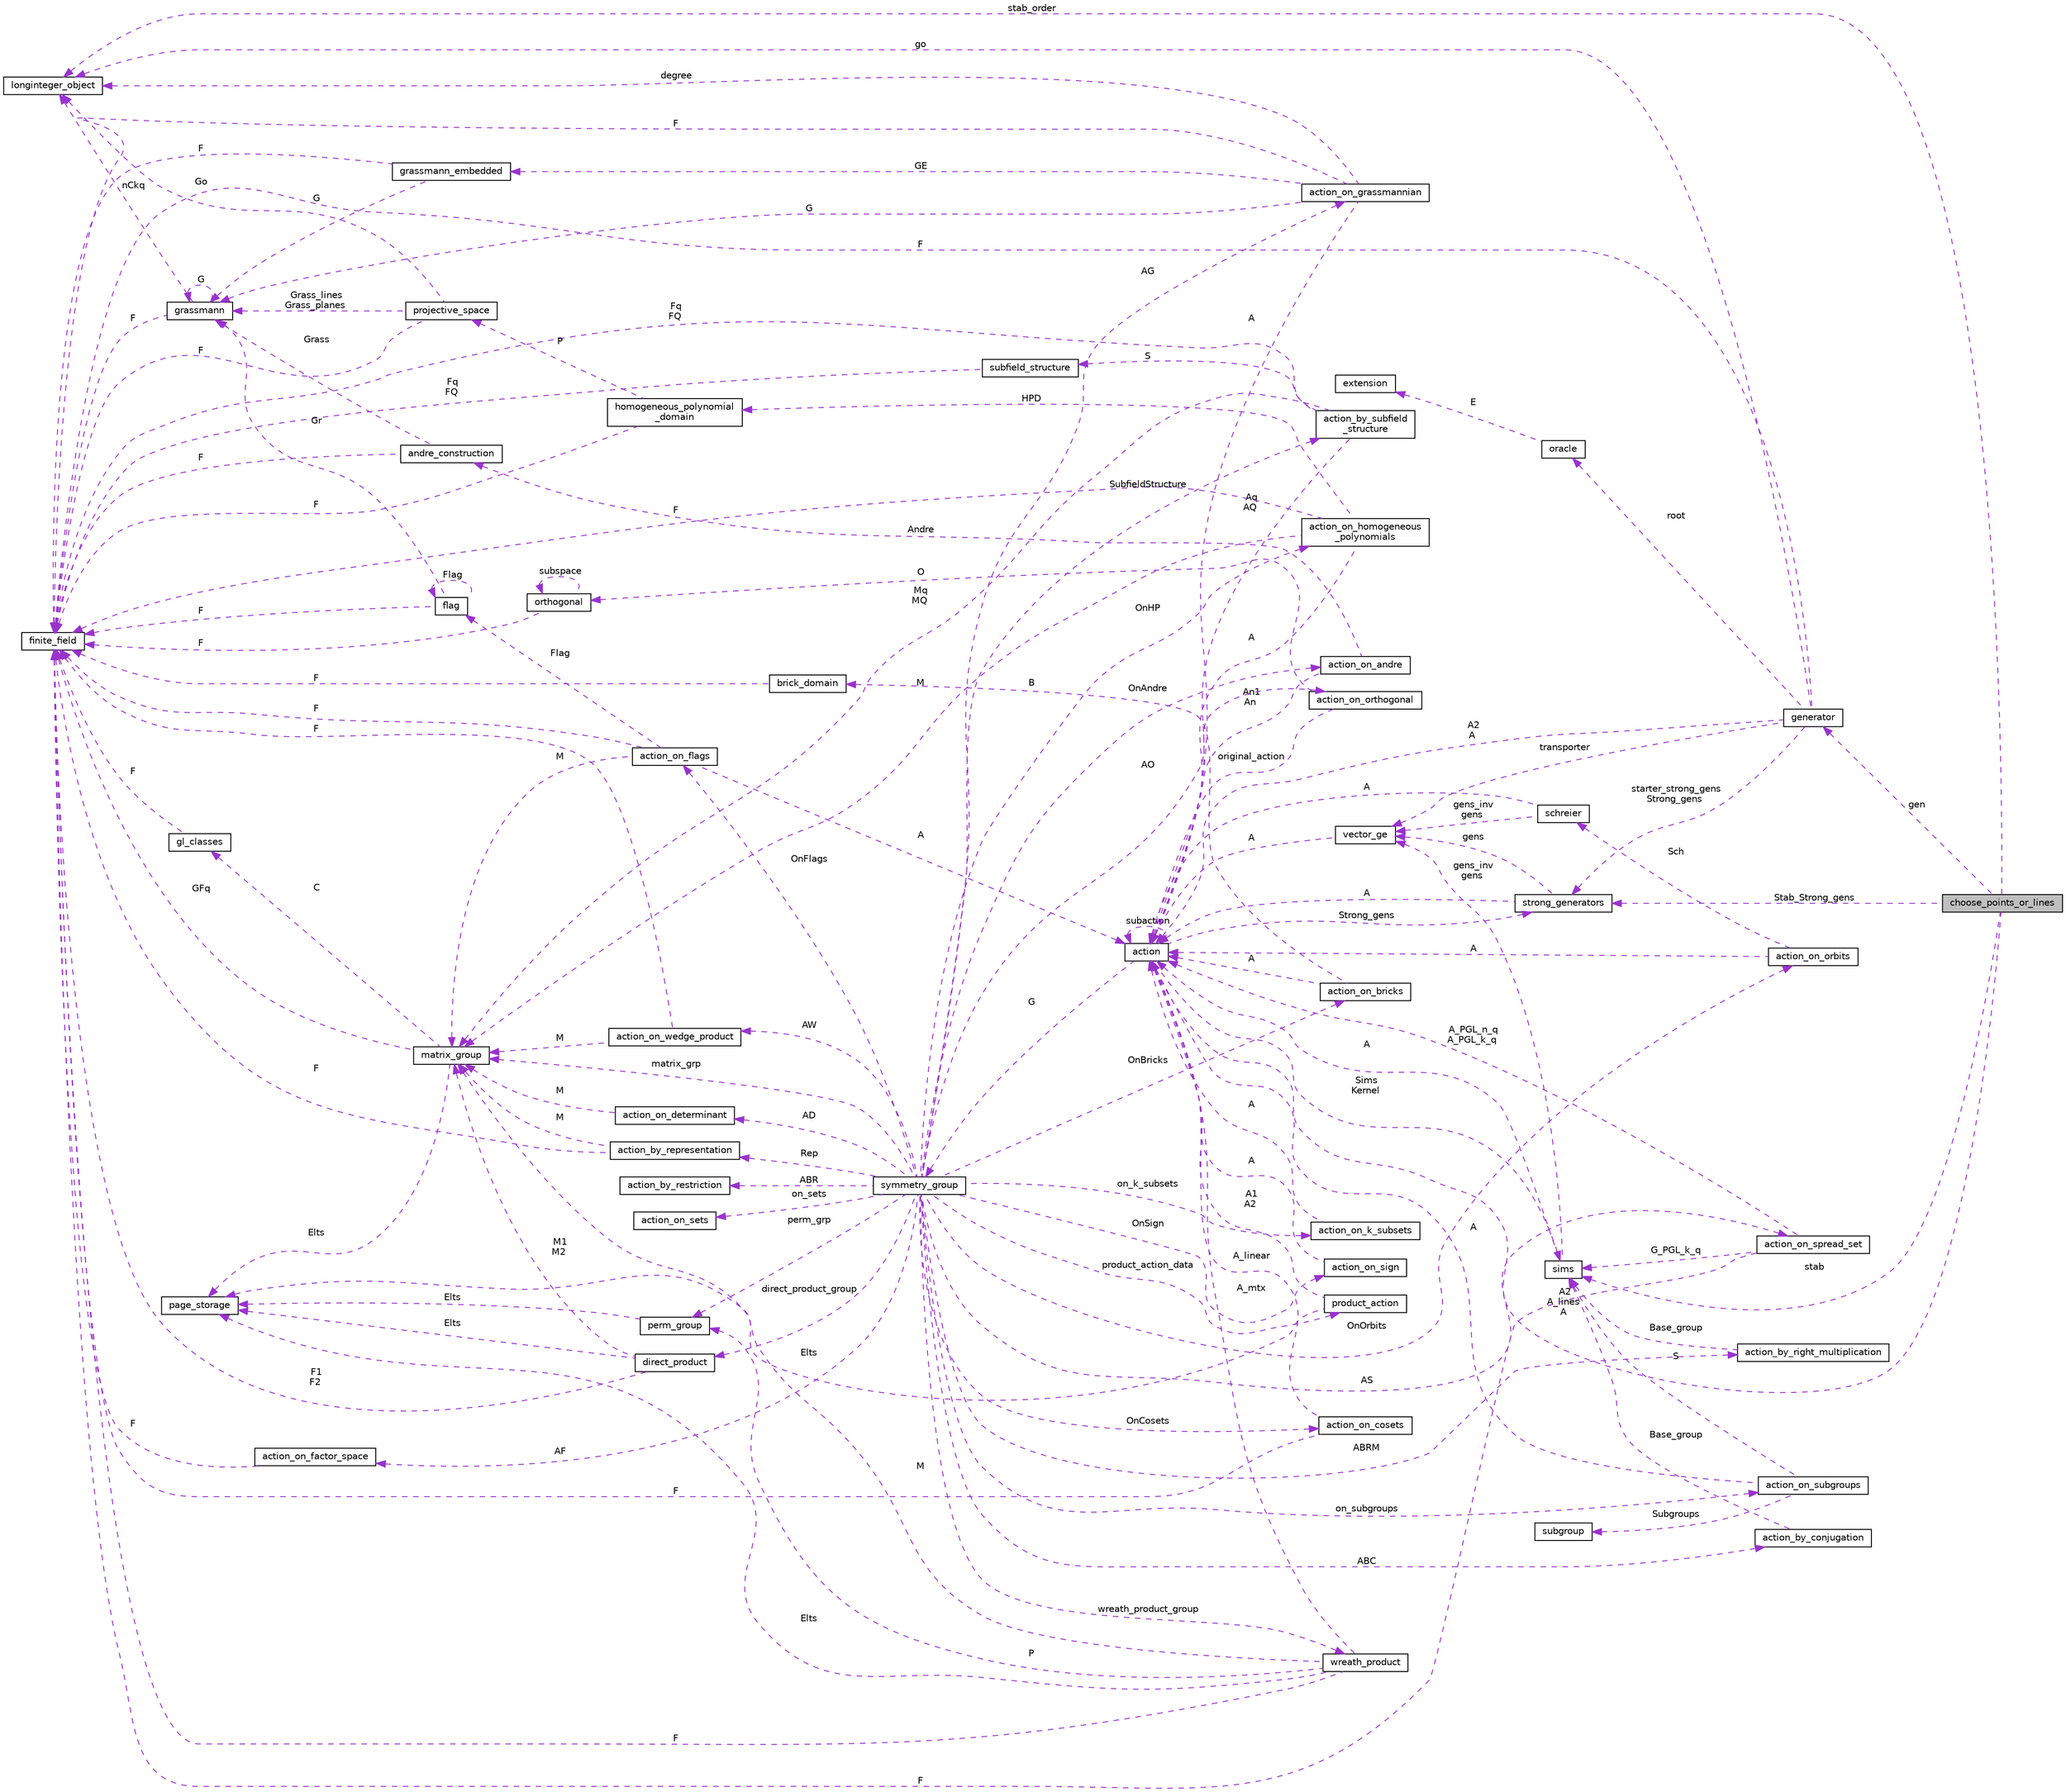 digraph "choose_points_or_lines"
{
  edge [fontname="Helvetica",fontsize="10",labelfontname="Helvetica",labelfontsize="10"];
  node [fontname="Helvetica",fontsize="10",shape=record];
  rankdir="LR";
  Node1 [label="choose_points_or_lines",height=0.2,width=0.4,color="black", fillcolor="grey75", style="filled", fontcolor="black"];
  Node2 -> Node1 [dir="back",color="darkorchid3",fontsize="10",style="dashed",label=" gen" ,fontname="Helvetica"];
  Node2 [label="generator",height=0.2,width=0.4,color="black", fillcolor="white", style="filled",URL="$d7/d73/classgenerator.html"];
  Node3 -> Node2 [dir="back",color="darkorchid3",fontsize="10",style="dashed",label=" go" ,fontname="Helvetica"];
  Node3 [label="longinteger_object",height=0.2,width=0.4,color="black", fillcolor="white", style="filled",URL="$dd/d7e/classlonginteger__object.html"];
  Node4 -> Node2 [dir="back",color="darkorchid3",fontsize="10",style="dashed",label=" A2\nA" ,fontname="Helvetica"];
  Node4 [label="action",height=0.2,width=0.4,color="black", fillcolor="white", style="filled",URL="$d2/d86/classaction.html"];
  Node5 -> Node4 [dir="back",color="darkorchid3",fontsize="10",style="dashed",label=" G" ,fontname="Helvetica"];
  Node5 [label="symmetry_group",height=0.2,width=0.4,color="black", fillcolor="white", style="filled",URL="$dd/d3b/unionsymmetry__group.html"];
  Node6 -> Node5 [dir="back",color="darkorchid3",fontsize="10",style="dashed",label=" product_action_data" ,fontname="Helvetica"];
  Node6 [label="product_action",height=0.2,width=0.4,color="black", fillcolor="white", style="filled",URL="$d8/d74/classproduct__action.html"];
  Node7 -> Node6 [dir="back",color="darkorchid3",fontsize="10",style="dashed",label=" Elts" ,fontname="Helvetica"];
  Node7 [label="page_storage",height=0.2,width=0.4,color="black", fillcolor="white", style="filled",URL="$dc/d72/classpage__storage.html"];
  Node4 -> Node6 [dir="back",color="darkorchid3",fontsize="10",style="dashed",label=" A1\nA2" ,fontname="Helvetica"];
  Node8 -> Node5 [dir="back",color="darkorchid3",fontsize="10",style="dashed",label=" ABR" ,fontname="Helvetica"];
  Node8 [label="action_by_restriction",height=0.2,width=0.4,color="black", fillcolor="white", style="filled",URL="$d1/d7e/classaction__by__restriction.html"];
  Node9 -> Node5 [dir="back",color="darkorchid3",fontsize="10",style="dashed",label=" OnFlags" ,fontname="Helvetica"];
  Node9 [label="action_on_flags",height=0.2,width=0.4,color="black", fillcolor="white", style="filled",URL="$dd/dc4/classaction__on__flags.html"];
  Node4 -> Node9 [dir="back",color="darkorchid3",fontsize="10",style="dashed",label=" A" ,fontname="Helvetica"];
  Node10 -> Node9 [dir="back",color="darkorchid3",fontsize="10",style="dashed",label=" M" ,fontname="Helvetica"];
  Node10 [label="matrix_group",height=0.2,width=0.4,color="black", fillcolor="white", style="filled",URL="$d3/ded/classmatrix__group.html"];
  Node7 -> Node10 [dir="back",color="darkorchid3",fontsize="10",style="dashed",label=" Elts" ,fontname="Helvetica"];
  Node11 -> Node10 [dir="back",color="darkorchid3",fontsize="10",style="dashed",label=" C" ,fontname="Helvetica"];
  Node11 [label="gl_classes",height=0.2,width=0.4,color="black", fillcolor="white", style="filled",URL="$d6/dab/classgl__classes.html"];
  Node12 -> Node11 [dir="back",color="darkorchid3",fontsize="10",style="dashed",label=" F" ,fontname="Helvetica"];
  Node12 [label="finite_field",height=0.2,width=0.4,color="black", fillcolor="white", style="filled",URL="$df/d5a/classfinite__field.html"];
  Node12 -> Node10 [dir="back",color="darkorchid3",fontsize="10",style="dashed",label=" GFq" ,fontname="Helvetica"];
  Node13 -> Node9 [dir="back",color="darkorchid3",fontsize="10",style="dashed",label=" Flag" ,fontname="Helvetica"];
  Node13 [label="flag",height=0.2,width=0.4,color="black", fillcolor="white", style="filled",URL="$d8/d06/classflag.html"];
  Node13 -> Node13 [dir="back",color="darkorchid3",fontsize="10",style="dashed",label=" Flag" ,fontname="Helvetica"];
  Node14 -> Node13 [dir="back",color="darkorchid3",fontsize="10",style="dashed",label=" Gr" ,fontname="Helvetica"];
  Node14 [label="grassmann",height=0.2,width=0.4,color="black", fillcolor="white", style="filled",URL="$df/d02/classgrassmann.html"];
  Node3 -> Node14 [dir="back",color="darkorchid3",fontsize="10",style="dashed",label=" nCkq" ,fontname="Helvetica"];
  Node14 -> Node14 [dir="back",color="darkorchid3",fontsize="10",style="dashed",label=" G" ,fontname="Helvetica"];
  Node12 -> Node14 [dir="back",color="darkorchid3",fontsize="10",style="dashed",label=" F" ,fontname="Helvetica"];
  Node12 -> Node13 [dir="back",color="darkorchid3",fontsize="10",style="dashed",label=" F" ,fontname="Helvetica"];
  Node12 -> Node9 [dir="back",color="darkorchid3",fontsize="10",style="dashed",label=" F" ,fontname="Helvetica"];
  Node15 -> Node5 [dir="back",color="darkorchid3",fontsize="10",style="dashed",label=" AW" ,fontname="Helvetica"];
  Node15 [label="action_on_wedge_product",height=0.2,width=0.4,color="black", fillcolor="white", style="filled",URL="$d0/deb/classaction__on__wedge__product.html"];
  Node10 -> Node15 [dir="back",color="darkorchid3",fontsize="10",style="dashed",label=" M" ,fontname="Helvetica"];
  Node12 -> Node15 [dir="back",color="darkorchid3",fontsize="10",style="dashed",label=" F" ,fontname="Helvetica"];
  Node16 -> Node5 [dir="back",color="darkorchid3",fontsize="10",style="dashed",label=" AF" ,fontname="Helvetica"];
  Node16 [label="action_on_factor_space",height=0.2,width=0.4,color="black", fillcolor="white", style="filled",URL="$d5/d25/classaction__on__factor__space.html"];
  Node12 -> Node16 [dir="back",color="darkorchid3",fontsize="10",style="dashed",label=" F" ,fontname="Helvetica"];
  Node17 -> Node5 [dir="back",color="darkorchid3",fontsize="10",style="dashed",label=" OnCosets" ,fontname="Helvetica"];
  Node17 [label="action_on_cosets",height=0.2,width=0.4,color="black", fillcolor="white", style="filled",URL="$d3/d72/classaction__on__cosets.html"];
  Node4 -> Node17 [dir="back",color="darkorchid3",fontsize="10",style="dashed",label=" A_linear" ,fontname="Helvetica"];
  Node12 -> Node17 [dir="back",color="darkorchid3",fontsize="10",style="dashed",label=" F" ,fontname="Helvetica"];
  Node18 -> Node5 [dir="back",color="darkorchid3",fontsize="10",style="dashed",label=" AO" ,fontname="Helvetica"];
  Node18 [label="action_on_orthogonal",height=0.2,width=0.4,color="black", fillcolor="white", style="filled",URL="$dc/d87/classaction__on__orthogonal.html"];
  Node4 -> Node18 [dir="back",color="darkorchid3",fontsize="10",style="dashed",label=" original_action" ,fontname="Helvetica"];
  Node19 -> Node18 [dir="back",color="darkorchid3",fontsize="10",style="dashed",label=" O" ,fontname="Helvetica"];
  Node19 [label="orthogonal",height=0.2,width=0.4,color="black", fillcolor="white", style="filled",URL="$d7/daa/classorthogonal.html"];
  Node19 -> Node19 [dir="back",color="darkorchid3",fontsize="10",style="dashed",label=" subspace" ,fontname="Helvetica"];
  Node12 -> Node19 [dir="back",color="darkorchid3",fontsize="10",style="dashed",label=" F" ,fontname="Helvetica"];
  Node20 -> Node5 [dir="back",color="darkorchid3",fontsize="10",style="dashed",label=" AG" ,fontname="Helvetica"];
  Node20 [label="action_on_grassmannian",height=0.2,width=0.4,color="black", fillcolor="white", style="filled",URL="$d9/ddf/classaction__on__grassmannian.html"];
  Node3 -> Node20 [dir="back",color="darkorchid3",fontsize="10",style="dashed",label=" degree" ,fontname="Helvetica"];
  Node21 -> Node20 [dir="back",color="darkorchid3",fontsize="10",style="dashed",label=" GE" ,fontname="Helvetica"];
  Node21 [label="grassmann_embedded",height=0.2,width=0.4,color="black", fillcolor="white", style="filled",URL="$d4/dda/classgrassmann__embedded.html"];
  Node14 -> Node21 [dir="back",color="darkorchid3",fontsize="10",style="dashed",label=" G" ,fontname="Helvetica"];
  Node12 -> Node21 [dir="back",color="darkorchid3",fontsize="10",style="dashed",label=" F" ,fontname="Helvetica"];
  Node4 -> Node20 [dir="back",color="darkorchid3",fontsize="10",style="dashed",label=" A" ,fontname="Helvetica"];
  Node14 -> Node20 [dir="back",color="darkorchid3",fontsize="10",style="dashed",label=" G" ,fontname="Helvetica"];
  Node12 -> Node20 [dir="back",color="darkorchid3",fontsize="10",style="dashed",label=" F" ,fontname="Helvetica"];
  Node22 -> Node5 [dir="back",color="darkorchid3",fontsize="10",style="dashed",label=" OnHP" ,fontname="Helvetica"];
  Node22 [label="action_on_homogeneous\l_polynomials",height=0.2,width=0.4,color="black", fillcolor="white", style="filled",URL="$d5/dd4/classaction__on__homogeneous__polynomials.html"];
  Node4 -> Node22 [dir="back",color="darkorchid3",fontsize="10",style="dashed",label=" A" ,fontname="Helvetica"];
  Node10 -> Node22 [dir="back",color="darkorchid3",fontsize="10",style="dashed",label=" M" ,fontname="Helvetica"];
  Node12 -> Node22 [dir="back",color="darkorchid3",fontsize="10",style="dashed",label=" F" ,fontname="Helvetica"];
  Node23 -> Node22 [dir="back",color="darkorchid3",fontsize="10",style="dashed",label=" HPD" ,fontname="Helvetica"];
  Node23 [label="homogeneous_polynomial\l_domain",height=0.2,width=0.4,color="black", fillcolor="white", style="filled",URL="$d2/da7/classhomogeneous__polynomial__domain.html"];
  Node24 -> Node23 [dir="back",color="darkorchid3",fontsize="10",style="dashed",label=" P" ,fontname="Helvetica"];
  Node24 [label="projective_space",height=0.2,width=0.4,color="black", fillcolor="white", style="filled",URL="$d2/d17/classprojective__space.html"];
  Node3 -> Node24 [dir="back",color="darkorchid3",fontsize="10",style="dashed",label=" Go" ,fontname="Helvetica"];
  Node12 -> Node24 [dir="back",color="darkorchid3",fontsize="10",style="dashed",label=" F" ,fontname="Helvetica"];
  Node14 -> Node24 [dir="back",color="darkorchid3",fontsize="10",style="dashed",label=" Grass_lines\nGrass_planes" ,fontname="Helvetica"];
  Node12 -> Node23 [dir="back",color="darkorchid3",fontsize="10",style="dashed",label=" F" ,fontname="Helvetica"];
  Node25 -> Node5 [dir="back",color="darkorchid3",fontsize="10",style="dashed",label=" OnOrbits" ,fontname="Helvetica"];
  Node25 [label="action_on_orbits",height=0.2,width=0.4,color="black", fillcolor="white", style="filled",URL="$da/d89/classaction__on__orbits.html"];
  Node4 -> Node25 [dir="back",color="darkorchid3",fontsize="10",style="dashed",label=" A" ,fontname="Helvetica"];
  Node26 -> Node25 [dir="back",color="darkorchid3",fontsize="10",style="dashed",label=" Sch" ,fontname="Helvetica"];
  Node26 [label="schreier",height=0.2,width=0.4,color="black", fillcolor="white", style="filled",URL="$d3/dd6/classschreier.html"];
  Node4 -> Node26 [dir="back",color="darkorchid3",fontsize="10",style="dashed",label=" A" ,fontname="Helvetica"];
  Node27 -> Node26 [dir="back",color="darkorchid3",fontsize="10",style="dashed",label=" gens_inv\ngens" ,fontname="Helvetica"];
  Node27 [label="vector_ge",height=0.2,width=0.4,color="black", fillcolor="white", style="filled",URL="$d4/d6e/classvector__ge.html"];
  Node4 -> Node27 [dir="back",color="darkorchid3",fontsize="10",style="dashed",label=" A" ,fontname="Helvetica"];
  Node28 -> Node5 [dir="back",color="darkorchid3",fontsize="10",style="dashed",label=" AD" ,fontname="Helvetica"];
  Node28 [label="action_on_determinant",height=0.2,width=0.4,color="black", fillcolor="white", style="filled",URL="$d4/d32/classaction__on__determinant.html"];
  Node10 -> Node28 [dir="back",color="darkorchid3",fontsize="10",style="dashed",label=" M" ,fontname="Helvetica"];
  Node29 -> Node5 [dir="back",color="darkorchid3",fontsize="10",style="dashed",label=" on_k_subsets" ,fontname="Helvetica"];
  Node29 [label="action_on_k_subsets",height=0.2,width=0.4,color="black", fillcolor="white", style="filled",URL="$d3/d04/classaction__on__k__subsets.html"];
  Node4 -> Node29 [dir="back",color="darkorchid3",fontsize="10",style="dashed",label=" A" ,fontname="Helvetica"];
  Node30 -> Node5 [dir="back",color="darkorchid3",fontsize="10",style="dashed",label=" wreath_product_group" ,fontname="Helvetica"];
  Node30 [label="wreath_product",height=0.2,width=0.4,color="black", fillcolor="white", style="filled",URL="$d8/dfa/classwreath__product.html"];
  Node7 -> Node30 [dir="back",color="darkorchid3",fontsize="10",style="dashed",label=" Elts" ,fontname="Helvetica"];
  Node4 -> Node30 [dir="back",color="darkorchid3",fontsize="10",style="dashed",label=" A_mtx" ,fontname="Helvetica"];
  Node10 -> Node30 [dir="back",color="darkorchid3",fontsize="10",style="dashed",label=" M" ,fontname="Helvetica"];
  Node31 -> Node30 [dir="back",color="darkorchid3",fontsize="10",style="dashed",label=" P" ,fontname="Helvetica"];
  Node31 [label="perm_group",height=0.2,width=0.4,color="black", fillcolor="white", style="filled",URL="$df/d0a/classperm__group.html"];
  Node7 -> Node31 [dir="back",color="darkorchid3",fontsize="10",style="dashed",label=" Elts" ,fontname="Helvetica"];
  Node12 -> Node30 [dir="back",color="darkorchid3",fontsize="10",style="dashed",label=" F" ,fontname="Helvetica"];
  Node32 -> Node5 [dir="back",color="darkorchid3",fontsize="10",style="dashed",label=" on_subgroups" ,fontname="Helvetica"];
  Node32 [label="action_on_subgroups",height=0.2,width=0.4,color="black", fillcolor="white", style="filled",URL="$d6/da4/classaction__on__subgroups.html"];
  Node33 -> Node32 [dir="back",color="darkorchid3",fontsize="10",style="dashed",label=" Subgroups" ,fontname="Helvetica"];
  Node33 [label="subgroup",height=0.2,width=0.4,color="black", fillcolor="white", style="filled",URL="$d0/d0a/classsubgroup.html"];
  Node4 -> Node32 [dir="back",color="darkorchid3",fontsize="10",style="dashed",label=" A" ,fontname="Helvetica"];
  Node34 -> Node32 [dir="back",color="darkorchid3",fontsize="10",style="dashed",label=" S" ,fontname="Helvetica"];
  Node34 [label="sims",height=0.2,width=0.4,color="black", fillcolor="white", style="filled",URL="$d9/df3/classsims.html"];
  Node4 -> Node34 [dir="back",color="darkorchid3",fontsize="10",style="dashed",label=" A" ,fontname="Helvetica"];
  Node27 -> Node34 [dir="back",color="darkorchid3",fontsize="10",style="dashed",label=" gens_inv\ngens" ,fontname="Helvetica"];
  Node10 -> Node5 [dir="back",color="darkorchid3",fontsize="10",style="dashed",label=" matrix_grp" ,fontname="Helvetica"];
  Node35 -> Node5 [dir="back",color="darkorchid3",fontsize="10",style="dashed",label=" ABRM" ,fontname="Helvetica"];
  Node35 [label="action_by_right_multiplication",height=0.2,width=0.4,color="black", fillcolor="white", style="filled",URL="$d5/daa/classaction__by__right__multiplication.html"];
  Node34 -> Node35 [dir="back",color="darkorchid3",fontsize="10",style="dashed",label=" Base_group" ,fontname="Helvetica"];
  Node36 -> Node5 [dir="back",color="darkorchid3",fontsize="10",style="dashed",label=" direct_product_group" ,fontname="Helvetica"];
  Node36 [label="direct_product",height=0.2,width=0.4,color="black", fillcolor="white", style="filled",URL="$dc/daf/classdirect__product.html"];
  Node7 -> Node36 [dir="back",color="darkorchid3",fontsize="10",style="dashed",label=" Elts" ,fontname="Helvetica"];
  Node10 -> Node36 [dir="back",color="darkorchid3",fontsize="10",style="dashed",label=" M1\nM2" ,fontname="Helvetica"];
  Node12 -> Node36 [dir="back",color="darkorchid3",fontsize="10",style="dashed",label=" F1\nF2" ,fontname="Helvetica"];
  Node37 -> Node5 [dir="back",color="darkorchid3",fontsize="10",style="dashed",label=" OnBricks" ,fontname="Helvetica"];
  Node37 [label="action_on_bricks",height=0.2,width=0.4,color="black", fillcolor="white", style="filled",URL="$de/d56/classaction__on__bricks.html"];
  Node4 -> Node37 [dir="back",color="darkorchid3",fontsize="10",style="dashed",label=" A" ,fontname="Helvetica"];
  Node38 -> Node37 [dir="back",color="darkorchid3",fontsize="10",style="dashed",label=" B" ,fontname="Helvetica"];
  Node38 [label="brick_domain",height=0.2,width=0.4,color="black", fillcolor="white", style="filled",URL="$da/daf/classbrick__domain.html"];
  Node12 -> Node38 [dir="back",color="darkorchid3",fontsize="10",style="dashed",label=" F" ,fontname="Helvetica"];
  Node39 -> Node5 [dir="back",color="darkorchid3",fontsize="10",style="dashed",label=" ABC" ,fontname="Helvetica"];
  Node39 [label="action_by_conjugation",height=0.2,width=0.4,color="black", fillcolor="white", style="filled",URL="$d3/dda/classaction__by__conjugation.html"];
  Node34 -> Node39 [dir="back",color="darkorchid3",fontsize="10",style="dashed",label=" Base_group" ,fontname="Helvetica"];
  Node40 -> Node5 [dir="back",color="darkorchid3",fontsize="10",style="dashed",label=" OnSign" ,fontname="Helvetica"];
  Node40 [label="action_on_sign",height=0.2,width=0.4,color="black", fillcolor="white", style="filled",URL="$da/d06/classaction__on__sign.html"];
  Node4 -> Node40 [dir="back",color="darkorchid3",fontsize="10",style="dashed",label=" A" ,fontname="Helvetica"];
  Node41 -> Node5 [dir="back",color="darkorchid3",fontsize="10",style="dashed",label=" SubfieldStructure" ,fontname="Helvetica"];
  Node41 [label="action_by_subfield\l_structure",height=0.2,width=0.4,color="black", fillcolor="white", style="filled",URL="$dd/d67/classaction__by__subfield__structure.html"];
  Node4 -> Node41 [dir="back",color="darkorchid3",fontsize="10",style="dashed",label=" Aq\nAQ" ,fontname="Helvetica"];
  Node42 -> Node41 [dir="back",color="darkorchid3",fontsize="10",style="dashed",label=" S" ,fontname="Helvetica"];
  Node42 [label="subfield_structure",height=0.2,width=0.4,color="black", fillcolor="white", style="filled",URL="$d4/d43/classsubfield__structure.html"];
  Node12 -> Node42 [dir="back",color="darkorchid3",fontsize="10",style="dashed",label=" Fq\nFQ" ,fontname="Helvetica"];
  Node10 -> Node41 [dir="back",color="darkorchid3",fontsize="10",style="dashed",label=" Mq\nMQ" ,fontname="Helvetica"];
  Node12 -> Node41 [dir="back",color="darkorchid3",fontsize="10",style="dashed",label=" Fq\nFQ" ,fontname="Helvetica"];
  Node43 -> Node5 [dir="back",color="darkorchid3",fontsize="10",style="dashed",label=" on_sets" ,fontname="Helvetica"];
  Node43 [label="action_on_sets",height=0.2,width=0.4,color="black", fillcolor="white", style="filled",URL="$da/d37/classaction__on__sets.html"];
  Node31 -> Node5 [dir="back",color="darkorchid3",fontsize="10",style="dashed",label=" perm_grp" ,fontname="Helvetica"];
  Node44 -> Node5 [dir="back",color="darkorchid3",fontsize="10",style="dashed",label=" Rep" ,fontname="Helvetica"];
  Node44 [label="action_by_representation",height=0.2,width=0.4,color="black", fillcolor="white", style="filled",URL="$d1/d9d/classaction__by__representation.html"];
  Node10 -> Node44 [dir="back",color="darkorchid3",fontsize="10",style="dashed",label=" M" ,fontname="Helvetica"];
  Node12 -> Node44 [dir="back",color="darkorchid3",fontsize="10",style="dashed",label=" F" ,fontname="Helvetica"];
  Node45 -> Node5 [dir="back",color="darkorchid3",fontsize="10",style="dashed",label=" AS" ,fontname="Helvetica"];
  Node45 [label="action_on_spread_set",height=0.2,width=0.4,color="black", fillcolor="white", style="filled",URL="$d2/d7a/classaction__on__spread__set.html"];
  Node4 -> Node45 [dir="back",color="darkorchid3",fontsize="10",style="dashed",label=" A_PGL_n_q\nA_PGL_k_q" ,fontname="Helvetica"];
  Node34 -> Node45 [dir="back",color="darkorchid3",fontsize="10",style="dashed",label=" G_PGL_k_q" ,fontname="Helvetica"];
  Node12 -> Node45 [dir="back",color="darkorchid3",fontsize="10",style="dashed",label=" F" ,fontname="Helvetica"];
  Node46 -> Node5 [dir="back",color="darkorchid3",fontsize="10",style="dashed",label=" OnAndre" ,fontname="Helvetica"];
  Node46 [label="action_on_andre",height=0.2,width=0.4,color="black", fillcolor="white", style="filled",URL="$da/d32/classaction__on__andre.html"];
  Node4 -> Node46 [dir="back",color="darkorchid3",fontsize="10",style="dashed",label=" An1\nAn" ,fontname="Helvetica"];
  Node47 -> Node46 [dir="back",color="darkorchid3",fontsize="10",style="dashed",label=" Andre" ,fontname="Helvetica"];
  Node47 [label="andre_construction",height=0.2,width=0.4,color="black", fillcolor="white", style="filled",URL="$d2/d32/classandre__construction.html"];
  Node12 -> Node47 [dir="back",color="darkorchid3",fontsize="10",style="dashed",label=" F" ,fontname="Helvetica"];
  Node14 -> Node47 [dir="back",color="darkorchid3",fontsize="10",style="dashed",label=" Grass" ,fontname="Helvetica"];
  Node4 -> Node4 [dir="back",color="darkorchid3",fontsize="10",style="dashed",label=" subaction" ,fontname="Helvetica"];
  Node48 -> Node4 [dir="back",color="darkorchid3",fontsize="10",style="dashed",label=" Strong_gens" ,fontname="Helvetica"];
  Node48 [label="strong_generators",height=0.2,width=0.4,color="black", fillcolor="white", style="filled",URL="$dc/d09/classstrong__generators.html"];
  Node4 -> Node48 [dir="back",color="darkorchid3",fontsize="10",style="dashed",label=" A" ,fontname="Helvetica"];
  Node27 -> Node48 [dir="back",color="darkorchid3",fontsize="10",style="dashed",label=" gens" ,fontname="Helvetica"];
  Node34 -> Node4 [dir="back",color="darkorchid3",fontsize="10",style="dashed",label=" Sims\nKernel" ,fontname="Helvetica"];
  Node27 -> Node2 [dir="back",color="darkorchid3",fontsize="10",style="dashed",label=" transporter" ,fontname="Helvetica"];
  Node48 -> Node2 [dir="back",color="darkorchid3",fontsize="10",style="dashed",label=" starter_strong_gens\nStrong_gens" ,fontname="Helvetica"];
  Node12 -> Node2 [dir="back",color="darkorchid3",fontsize="10",style="dashed",label=" F" ,fontname="Helvetica"];
  Node49 -> Node2 [dir="back",color="darkorchid3",fontsize="10",style="dashed",label=" root" ,fontname="Helvetica"];
  Node49 [label="oracle",height=0.2,width=0.4,color="black", fillcolor="white", style="filled",URL="$d7/da7/classoracle.html"];
  Node50 -> Node49 [dir="back",color="darkorchid3",fontsize="10",style="dashed",label=" E" ,fontname="Helvetica"];
  Node50 [label="extension",height=0.2,width=0.4,color="black", fillcolor="white", style="filled",URL="$df/d82/classextension.html"];
  Node3 -> Node1 [dir="back",color="darkorchid3",fontsize="10",style="dashed",label=" stab_order" ,fontname="Helvetica"];
  Node4 -> Node1 [dir="back",color="darkorchid3",fontsize="10",style="dashed",label=" A2\nA_lines\nA" ,fontname="Helvetica"];
  Node48 -> Node1 [dir="back",color="darkorchid3",fontsize="10",style="dashed",label=" Stab_Strong_gens" ,fontname="Helvetica"];
  Node34 -> Node1 [dir="back",color="darkorchid3",fontsize="10",style="dashed",label=" stab" ,fontname="Helvetica"];
}
